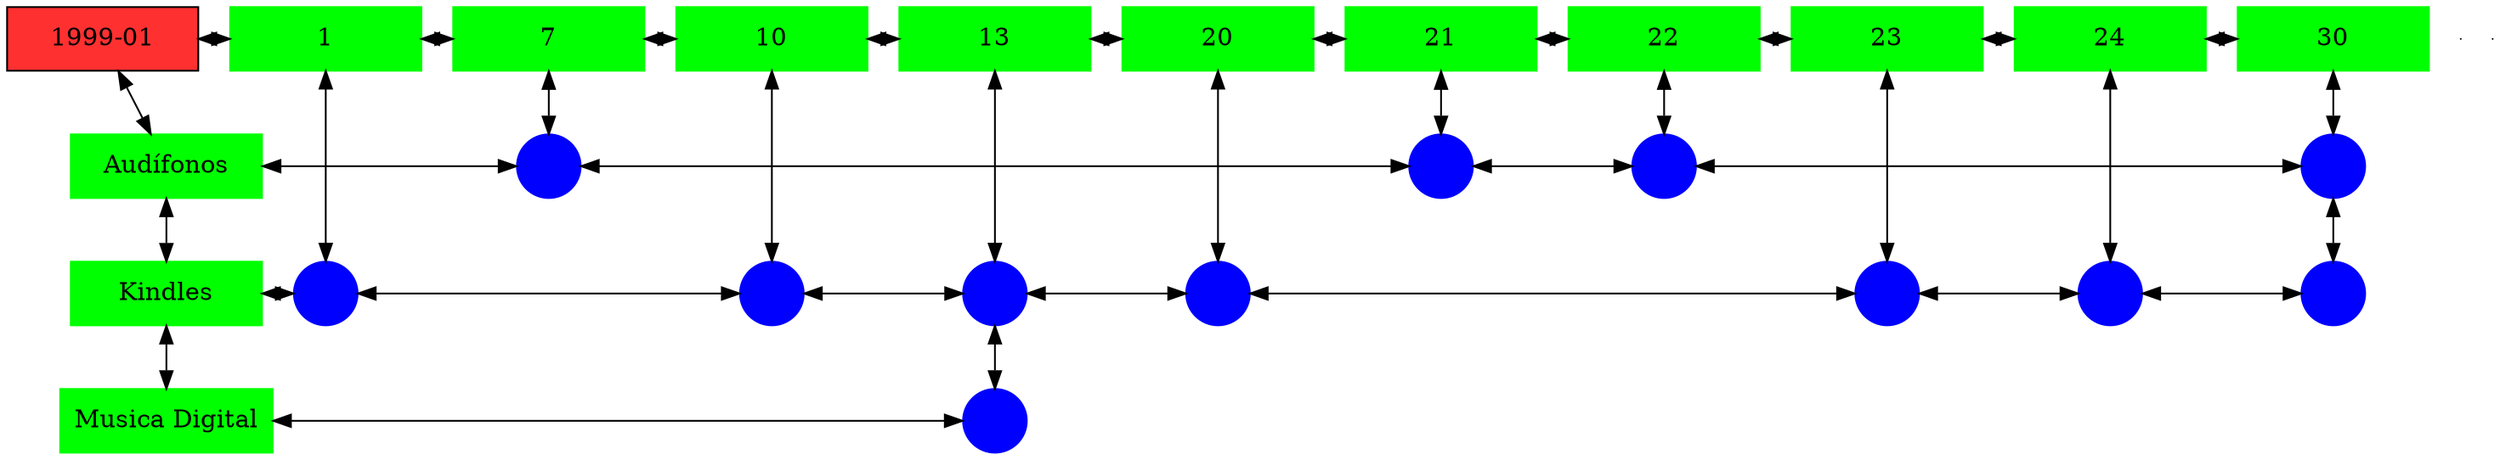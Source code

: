 digraph G{
node[shape="box"];
nodeMt[ label = "1999-01", width = 1.5, style = filled, fillcolor = firebrick1, group = 1 ];
e0[ shape = point, width = 0 ];
e1[ shape = point, width = 0 ];
node0xc00225d4a0[label="1",color=green,style =filled,width = 1.5 group=1];
nodeMt->node0xc00225d4a0[dir="both"];
{rank=same;nodeMt;node0xc00225d4a0;}
node0xc001fdf040[label="7",color=green,style =filled,width = 1.5 group=7];
node0xc00225d4a0->node0xc001fdf040[dir="both"];
{rank=same;node0xc00225d4a0;node0xc001fdf040;}
node0xc002238a50[label="10",color=green,style =filled,width = 1.5 group=10];
node0xc001fdf040->node0xc002238a50[dir="both"];
{rank=same;node0xc001fdf040;node0xc002238a50;}
node0xc001e2ccd0[label="13",color=green,style =filled,width = 1.5 group=13];
node0xc002238a50->node0xc001e2ccd0[dir="both"];
{rank=same;node0xc002238a50;node0xc001e2ccd0;}
node0xc001f23950[label="20",color=green,style =filled,width = 1.5 group=20];
node0xc001e2ccd0->node0xc001f23950[dir="both"];
{rank=same;node0xc001e2ccd0;node0xc001f23950;}
node0xc0022386e0[label="21",color=green,style =filled,width = 1.5 group=21];
node0xc001f23950->node0xc0022386e0[dir="both"];
{rank=same;node0xc001f23950;node0xc0022386e0;}
node0xc001f23220[label="22",color=green,style =filled,width = 1.5 group=22];
node0xc0022386e0->node0xc001f23220[dir="both"];
{rank=same;node0xc0022386e0;node0xc001f23220;}
node0xc001f93ea0[label="23",color=green,style =filled,width = 1.5 group=23];
node0xc001f23220->node0xc001f93ea0[dir="both"];
{rank=same;node0xc001f23220;node0xc001f93ea0;}
node0xc002238af0[label="24",color=green,style =filled,width = 1.5 group=24];
node0xc001f93ea0->node0xc002238af0[dir="both"];
{rank=same;node0xc001f93ea0;node0xc002238af0;}
node0xc00208a050[label="30",color=green,style =filled,width = 1.5 group=30];
node0xc002238af0->node0xc00208a050[dir="both"];
{rank=same;node0xc002238af0;node0xc00208a050;}
node0xc001f231d0[label="Audífonos",color=green,style =filled width = 1.5 group=1];
node0xc001fdcd80[label="",color=blue,style =filled, width = 0.5 group=7 shape=circle];
node0xc001f231d0->node0xc001fdcd80[dir="both"];
{rank=same;node0xc001f231d0;node0xc001fdcd80;}
node0xc002233480[label="",color=blue,style =filled, width = 0.5 group=21 shape=circle];
node0xc001fdcd80->node0xc002233480[dir="both"];
{rank=same;node0xc002233480;node0xc001fdcd80;}
node0xc001f13b80[label="",color=blue,style =filled, width = 0.5 group=22 shape=circle];
node0xc002233480->node0xc001f13b80[dir="both"];
{rank=same;node0xc001f13b80;node0xc002233480;}
node0xc002114d80[label="",color=blue,style =filled, width = 0.5 group=30 shape=circle];
node0xc001f13b80->node0xc002114d80[dir="both"];
{rank=same;node0xc002114d80;node0xc001f13b80;}
node0xc001e2cc80[label="Kindles",color=green,style =filled width = 1.5 group=1];
node0xc002259700[label="",color=blue,style =filled, width = 0.5 group=1 shape=circle];
node0xc001e2cc80->node0xc002259700[dir="both"];
{rank=same;node0xc001e2cc80;node0xc002259700;}
node0xc002233780[label="",color=blue,style =filled, width = 0.5 group=10 shape=circle];
node0xc002259700->node0xc002233780[dir="both"];
{rank=same;node0xc002233780;node0xc002259700;}
node0xc001e2a700[label="",color=blue,style =filled, width = 0.5 group=13 shape=circle];
node0xc002233780->node0xc001e2a700[dir="both"];
{rank=same;node0xc001e2a700;node0xc002233780;}
node0xc001f28000[label="",color=blue,style =filled, width = 0.5 group=20 shape=circle];
node0xc001e2a700->node0xc001f28000[dir="both"];
{rank=same;node0xc001f28000;node0xc001e2a700;}
node0xc001f98800[label="",color=blue,style =filled, width = 0.5 group=23 shape=circle];
node0xc001f28000->node0xc001f98800[dir="both"];
{rank=same;node0xc001f98800;node0xc001f28000;}
node0xc002233800[label="",color=blue,style =filled, width = 0.5 group=24 shape=circle];
node0xc001f98800->node0xc002233800[dir="both"];
{rank=same;node0xc002233800;node0xc001f98800;}
node0xc00207bf00[label="",color=blue,style =filled, width = 0.5 group=30 shape=circle];
node0xc002233800->node0xc00207bf00[dir="both"];
{rank=same;node0xc00207bf00;node0xc002233800;}
node0xc001e54a50[label="Musica Digital",color=green,style =filled width = 1.5 group=1];
node0xc001e45980[label="",color=blue,style =filled, width = 0.5 group=13 shape=circle];
node0xc001e54a50->node0xc001e45980[dir="both"];
{rank=same;node0xc001e54a50;node0xc001e45980;}
node0xc00225d4a0->node0xc002259700[dir="both"];
node0xc001fdf040->node0xc001fdcd80[dir="both"];
node0xc002238a50->node0xc002233780[dir="both"];
node0xc001e2ccd0->node0xc001e2a700[dir="both"];
node0xc001e2a700->node0xc001e45980[dir="both"];
node0xc001f23950->node0xc001f28000[dir="both"];
node0xc0022386e0->node0xc002233480[dir="both"];
node0xc001f23220->node0xc001f13b80[dir="both"];
node0xc001f93ea0->node0xc001f98800[dir="both"];
node0xc002238af0->node0xc002233800[dir="both"];
node0xc00208a050->node0xc002114d80[dir="both"];
node0xc002114d80->node0xc00207bf00[dir="both"];
nodeMt->node0xc001f231d0[dir="both"];
node0xc001f231d0->node0xc001e2cc80[dir="both"];
node0xc001e2cc80->node0xc001e54a50[dir="both"];
}
